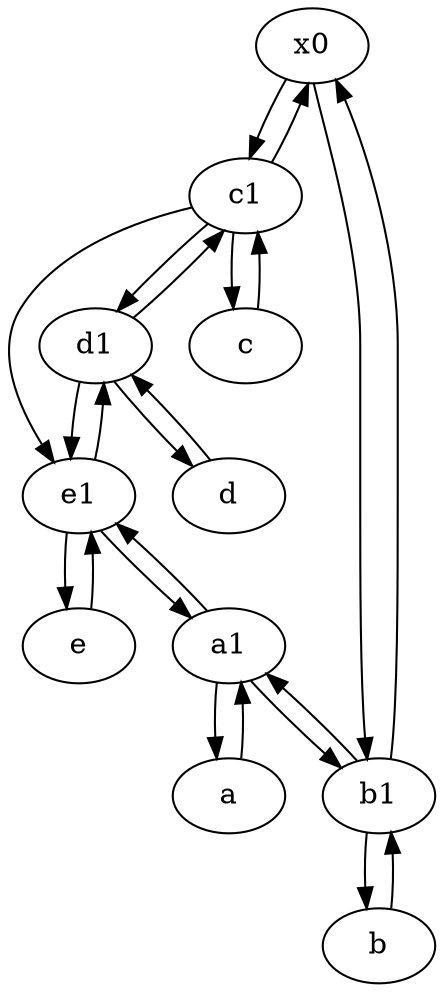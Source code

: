 digraph  {
	x0;
	d1 [pos="25,30!"];
	e [pos="30,50!"];
	e1 [pos="25,45!"];
	c1 [pos="30,15!"];
	a1 [pos="40,15!"];
	a [pos="40,10!"];
	b1 [pos="45,20!"];
	b [pos="50,20!"];
	d [pos="20,30!"];
	c [pos="20,10!"];
	c1 -> c;
	a1 -> e1;
	e1 -> a1;
	e1 -> e;
	a1 -> b1;
	d1 -> e1;
	c -> c1;
	c1 -> d1;
	d1 -> c1;
	b -> b1;
	e -> e1;
	d -> d1;
	b1 -> x0;
	d1 -> d;
	b1 -> b;
	a1 -> a;
	a -> a1;
	c1 -> x0;
	x0 -> c1;
	x0 -> b1;
	e1 -> d1;
	b1 -> a1;
	c1 -> e1;

	}